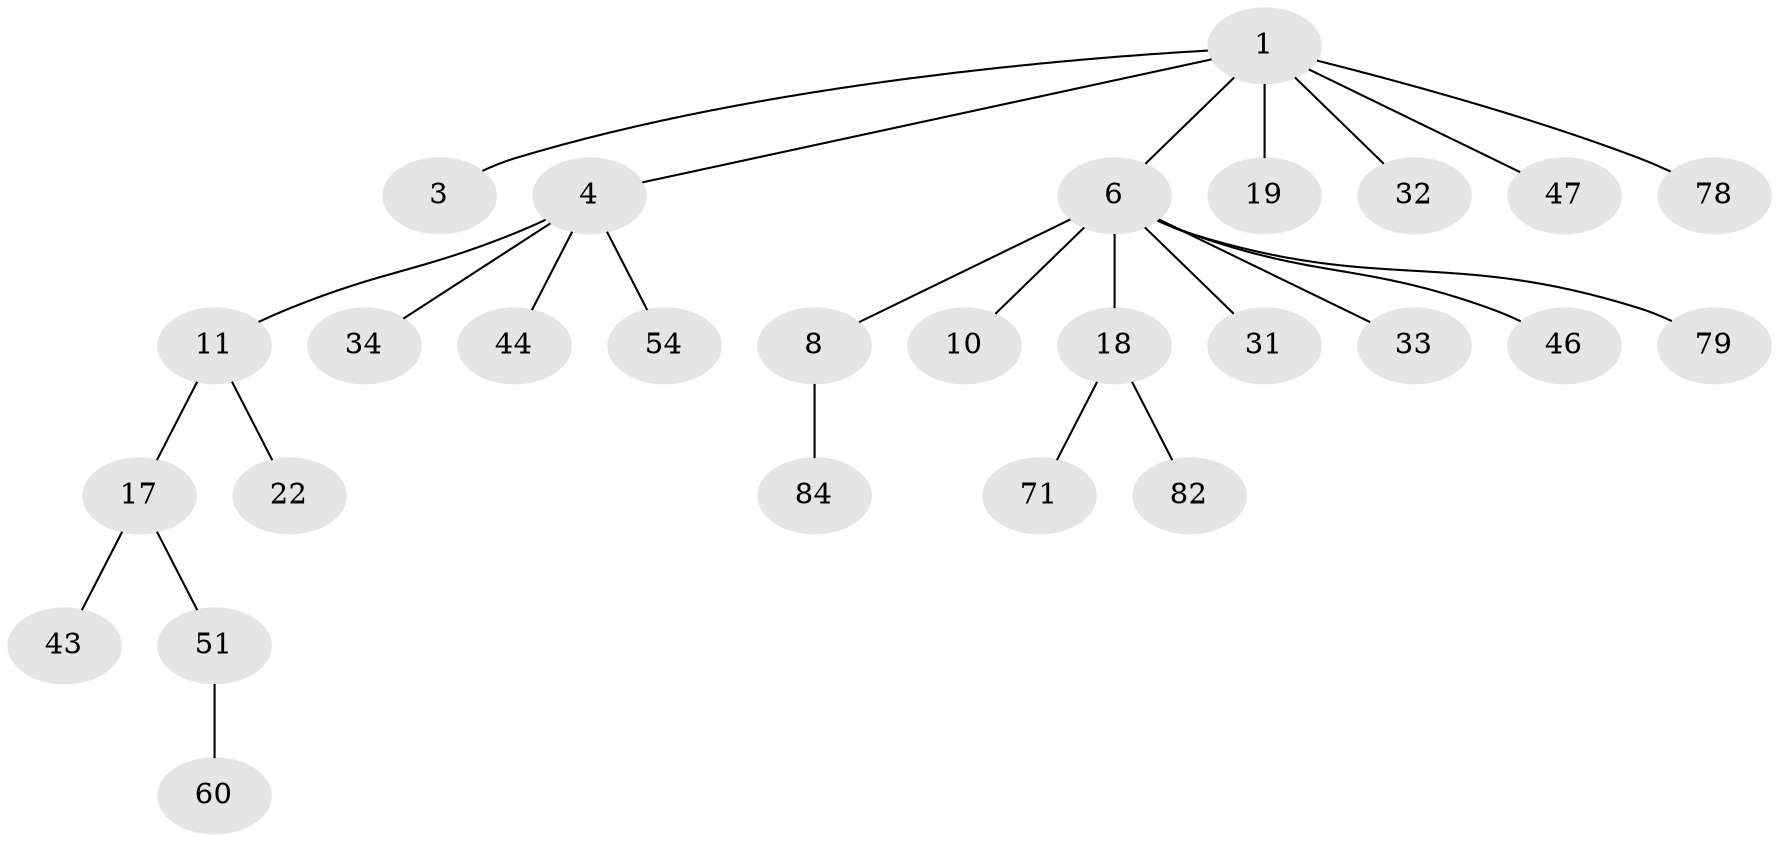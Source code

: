 // original degree distribution, {4: 0.08695652173913043, 6: 0.03260869565217391, 5: 0.03260869565217391, 3: 0.11956521739130435, 2: 0.18478260869565216, 1: 0.5434782608695652}
// Generated by graph-tools (version 1.1) at 2025/19/03/04/25 18:19:20]
// undirected, 27 vertices, 26 edges
graph export_dot {
graph [start="1"]
  node [color=gray90,style=filled];
  1 [super="+2+5"];
  3 [super="+20+27+35"];
  4 [super="+13"];
  6 [super="+49+9+7+26+24"];
  8;
  10 [super="+50+30"];
  11 [super="+14"];
  17 [super="+23+48+42"];
  18 [super="+62+25"];
  19 [super="+80"];
  22 [super="+29+76"];
  31;
  32;
  33 [super="+86"];
  34 [super="+55+40+53"];
  43 [super="+52+68"];
  44;
  46;
  47 [super="+72"];
  51 [super="+57+66+63"];
  54 [super="+90+65"];
  60;
  71;
  78 [super="+83"];
  79;
  82 [super="+91"];
  84;
  1 -- 4;
  1 -- 6;
  1 -- 32;
  1 -- 3;
  1 -- 19;
  1 -- 78;
  1 -- 47;
  4 -- 11;
  4 -- 34;
  4 -- 54;
  4 -- 44;
  6 -- 18;
  6 -- 33;
  6 -- 8;
  6 -- 10;
  6 -- 31;
  6 -- 46;
  6 -- 79;
  8 -- 84;
  11 -- 17;
  11 -- 22;
  17 -- 51;
  17 -- 43;
  18 -- 82;
  18 -- 71;
  51 -- 60;
}
